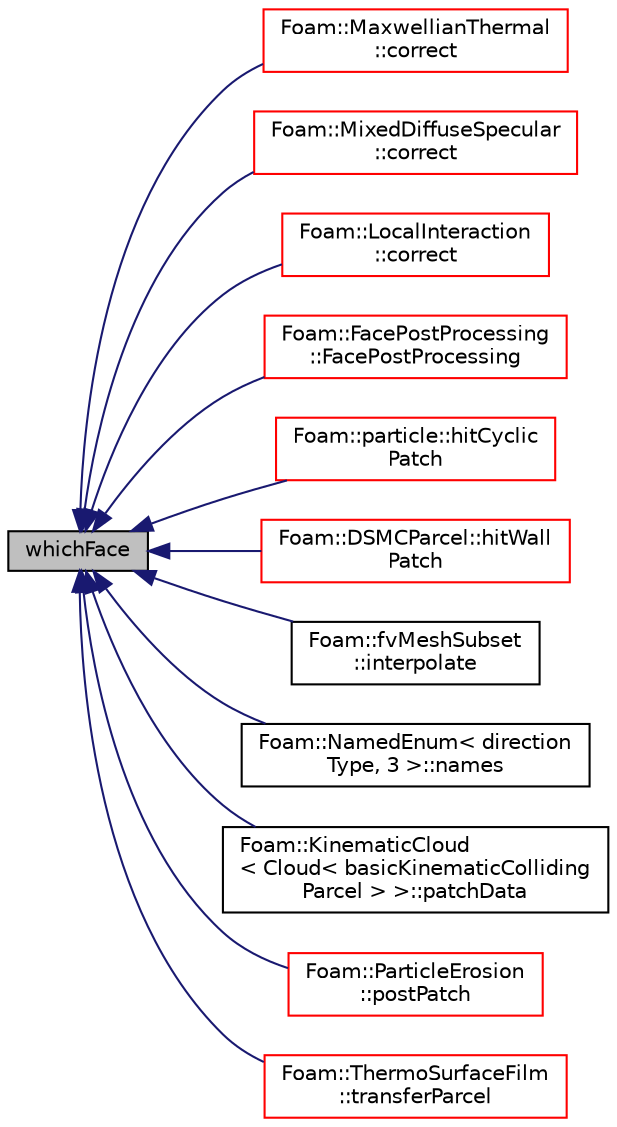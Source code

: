 digraph "whichFace"
{
  bgcolor="transparent";
  edge [fontname="Helvetica",fontsize="10",labelfontname="Helvetica",labelfontsize="10"];
  node [fontname="Helvetica",fontsize="10",shape=record];
  rankdir="LR";
  Node6449 [label="whichFace",height=0.2,width=0.4,color="black", fillcolor="grey75", style="filled", fontcolor="black"];
  Node6449 -> Node6450 [dir="back",color="midnightblue",fontsize="10",style="solid",fontname="Helvetica"];
  Node6450 [label="Foam::MaxwellianThermal\l::correct",height=0.2,width=0.4,color="red",URL="$a24853.html#a881dca43d304d4d744b6e48dac4439b1",tooltip="Apply wall correction. "];
  Node6449 -> Node6452 [dir="back",color="midnightblue",fontsize="10",style="solid",fontname="Helvetica"];
  Node6452 [label="Foam::MixedDiffuseSpecular\l::correct",height=0.2,width=0.4,color="red",URL="$a24857.html#a881dca43d304d4d744b6e48dac4439b1",tooltip="Apply wall correction. "];
  Node6449 -> Node6454 [dir="back",color="midnightblue",fontsize="10",style="solid",fontname="Helvetica"];
  Node6454 [label="Foam::LocalInteraction\l::correct",height=0.2,width=0.4,color="red",URL="$a25301.html#aa1b559cf24cdec3d37b45e290079352d",tooltip="Apply velocity correction. "];
  Node6449 -> Node6457 [dir="back",color="midnightblue",fontsize="10",style="solid",fontname="Helvetica"];
  Node6457 [label="Foam::FacePostProcessing\l::FacePostProcessing",height=0.2,width=0.4,color="red",URL="$a25105.html#ada8bf2fb634a22e3abfd39a829f2f8c1",tooltip="Construct from dictionary. "];
  Node6449 -> Node6459 [dir="back",color="midnightblue",fontsize="10",style="solid",fontname="Helvetica"];
  Node6459 [label="Foam::particle::hitCyclic\lPatch",height=0.2,width=0.4,color="red",URL="$a24721.html#a18d4a8f6e9443b58d4ba678034d03d19",tooltip="Overridable function to handle the particle hitting a cyclicPatch. "];
  Node6449 -> Node6465 [dir="back",color="midnightblue",fontsize="10",style="solid",fontname="Helvetica"];
  Node6465 [label="Foam::DSMCParcel::hitWall\lPatch",height=0.2,width=0.4,color="red",URL="$a24817.html#a2f016956a18640904586b7df825867c8",tooltip="Overridable function to handle the particle hitting a wallPatch. "];
  Node6449 -> Node6470 [dir="back",color="midnightblue",fontsize="10",style="solid",fontname="Helvetica"];
  Node6470 [label="Foam::fvMeshSubset\l::interpolate",height=0.2,width=0.4,color="black",URL="$a22201.html#a7a1011c285c391c390e0c7e59604f675",tooltip="Map surface field. Optionally negates value if flipping. "];
  Node6449 -> Node6471 [dir="back",color="midnightblue",fontsize="10",style="solid",fontname="Helvetica"];
  Node6471 [label="Foam::NamedEnum\< direction\lType, 3 \>::names",height=0.2,width=0.4,color="black",URL="$a27113.html#a7350da3a0edd92cd11e6c479c9967dc8"];
  Node6449 -> Node6472 [dir="back",color="midnightblue",fontsize="10",style="solid",fontname="Helvetica"];
  Node6472 [label="Foam::KinematicCloud\l\< Cloud\< basicKinematicColliding\lParcel \> \>::patchData",height=0.2,width=0.4,color="black",URL="$a24913.html#a2eff1b00206c129426b7d92f21f50ed7",tooltip="Calculate the patch normal and velocity to interact with,. "];
  Node6449 -> Node6473 [dir="back",color="midnightblue",fontsize="10",style="solid",fontname="Helvetica"];
  Node6473 [label="Foam::ParticleErosion\l::postPatch",height=0.2,width=0.4,color="red",URL="$a25113.html#a77147582d9be96def68967af52d9784b",tooltip="Post-patch hook. "];
  Node6449 -> Node6476 [dir="back",color="midnightblue",fontsize="10",style="solid",fontname="Helvetica"];
  Node6476 [label="Foam::ThermoSurfaceFilm\l::transferParcel",height=0.2,width=0.4,color="red",URL="$a25505.html#af3f1c3e45a0819d21913ec81e6de7525",tooltip="Transfer parcel from cloud to surface film. "];
}
